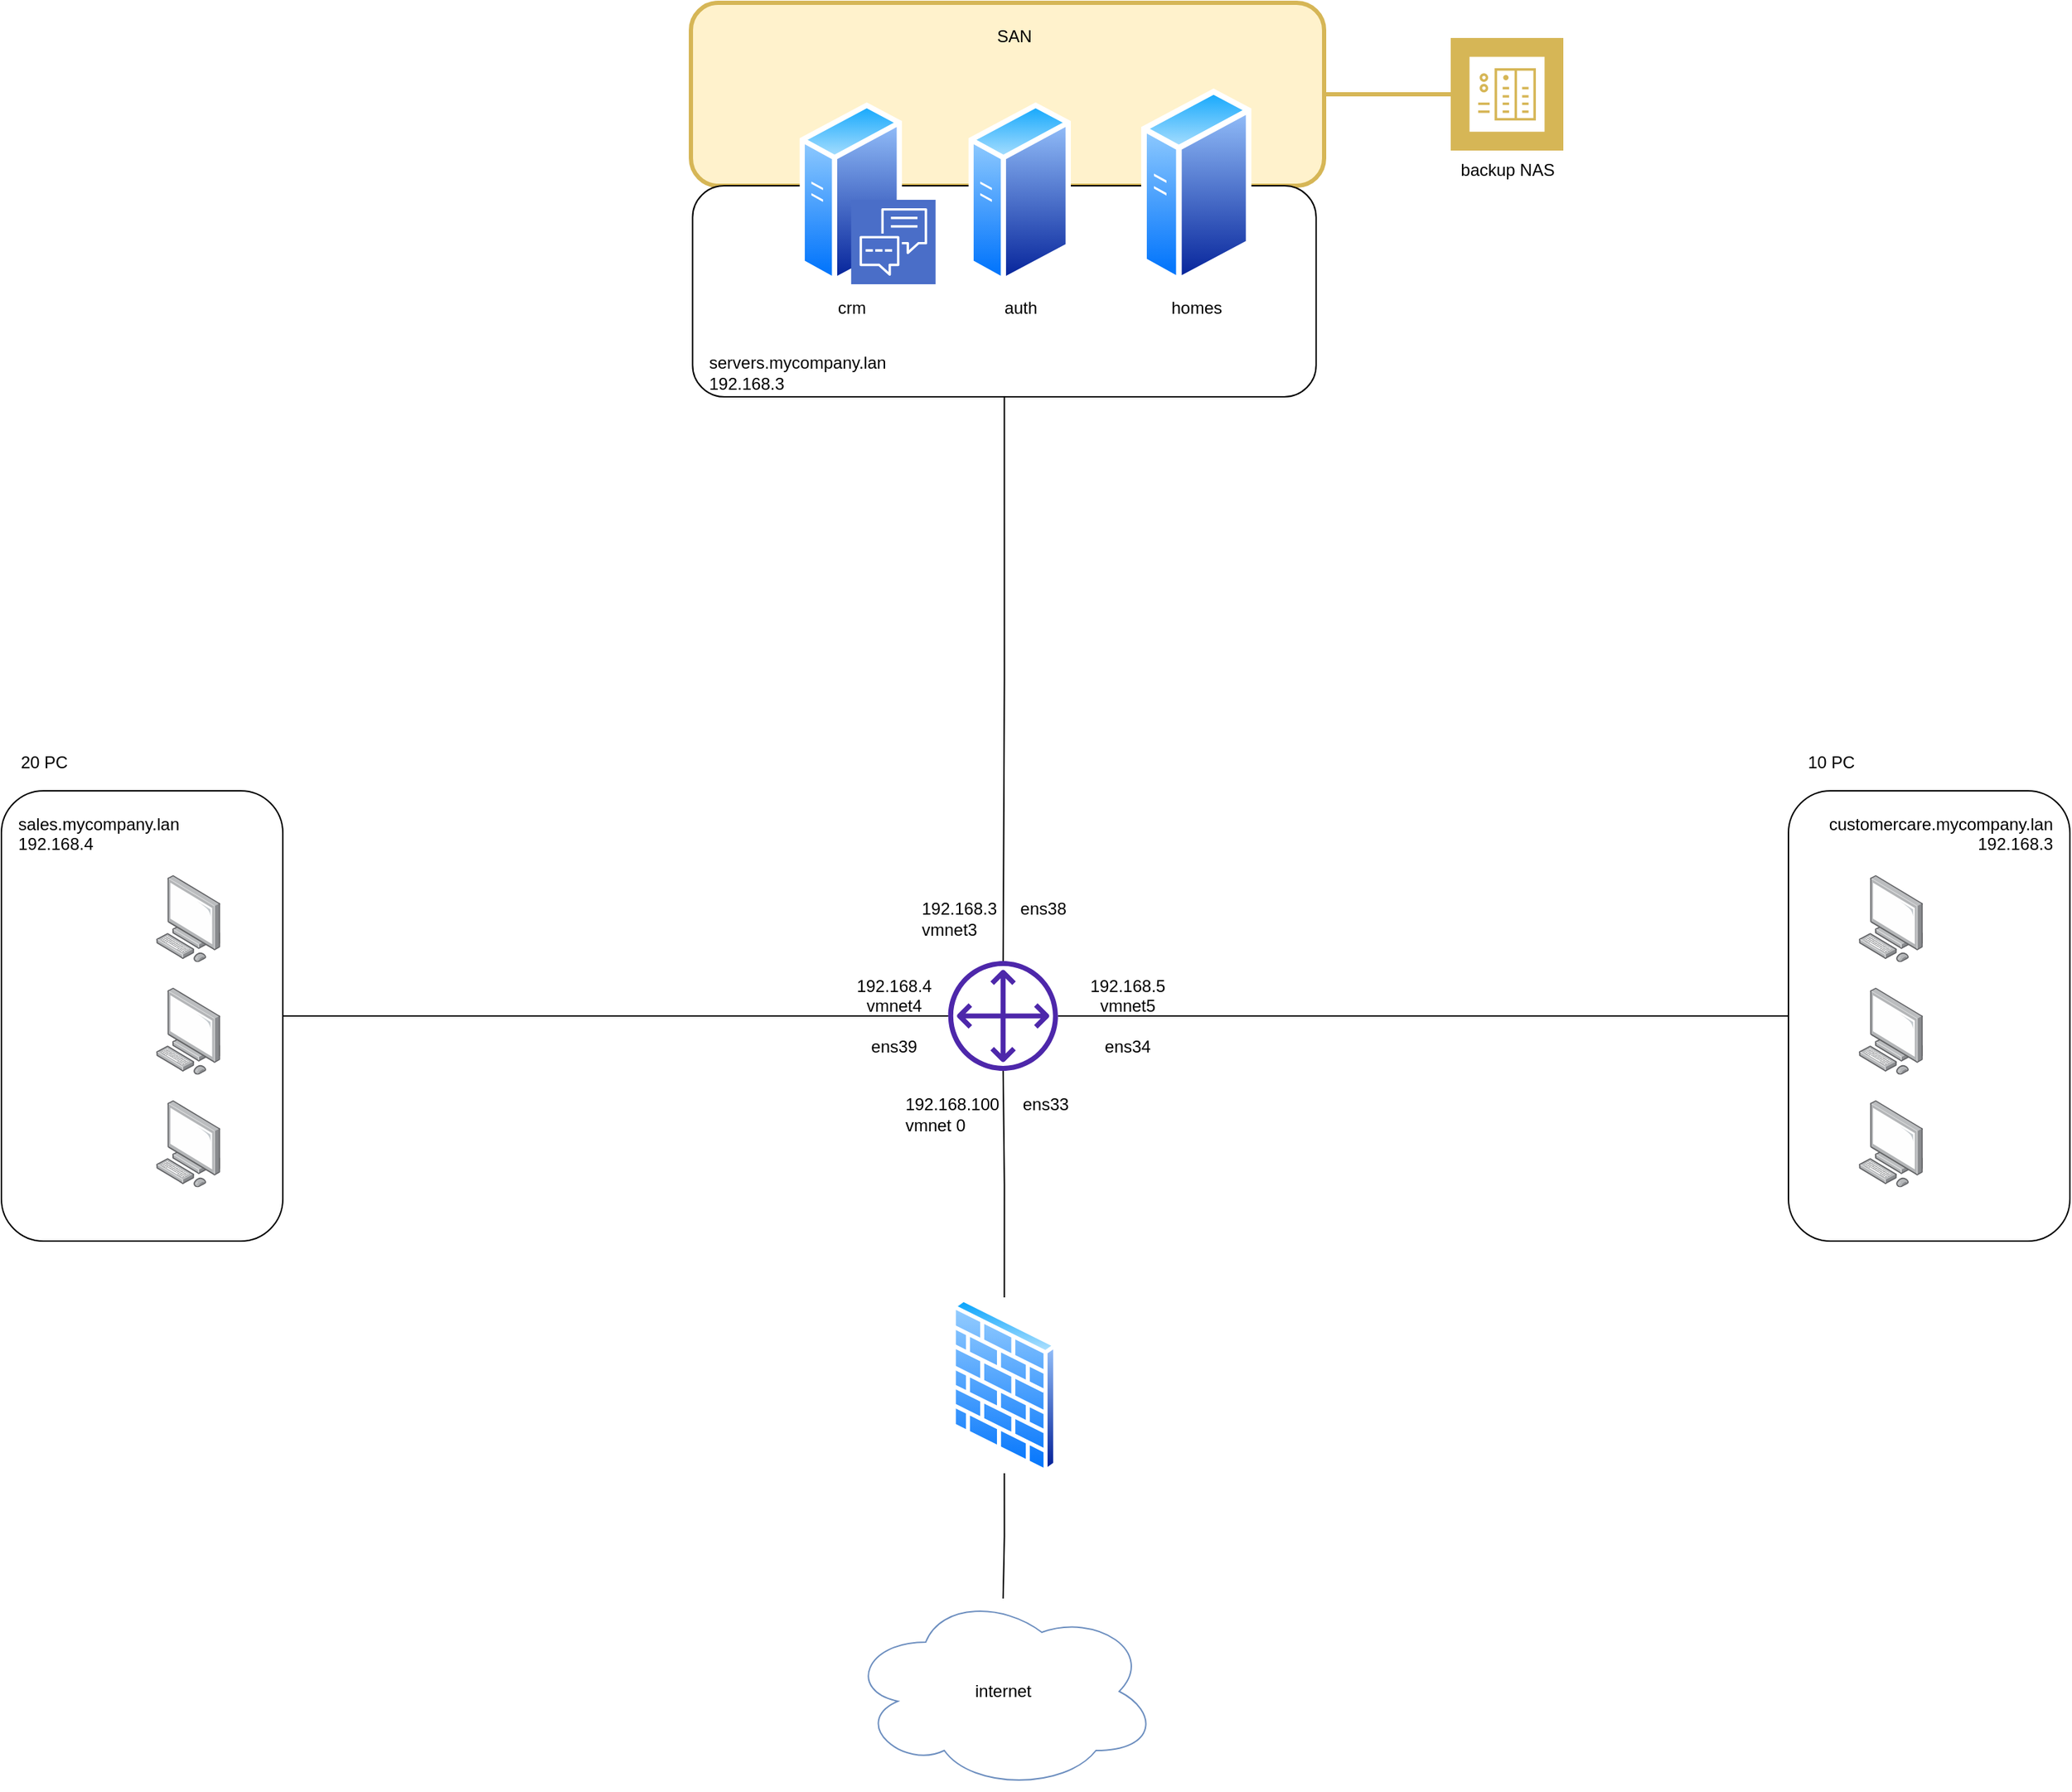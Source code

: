 <mxfile version="20.3.0" type="device"><diagram id="vC5q_rCFDmINp__hqZYc" name="Page-1"><mxGraphModel dx="1672" dy="2164" grid="1" gridSize="10" guides="1" tooltips="1" connect="1" arrows="1" fold="1" page="1" pageScale="1" pageWidth="850" pageHeight="1100" math="0" shadow="0"><root><mxCell id="0"/><mxCell id="1" parent="0"/><mxCell id="3EIEfq6k1n3s6qSAkzTQ-3" style="edgeStyle=orthogonalEdgeStyle;rounded=0;orthogonalLoop=1;jettySize=auto;html=1;exitX=1;exitY=0.5;exitDx=0;exitDy=0;fillColor=#fff2cc;strokeColor=#d6b656;endArrow=none;endFill=0;strokeWidth=3;" parent="1" source="p-JntuWEYcH3ZJLX__9I-55" target="3EIEfq6k1n3s6qSAkzTQ-2" edge="1"><mxGeometry relative="1" as="geometry"/></mxCell><mxCell id="p-JntuWEYcH3ZJLX__9I-55" value="SAN" style="rounded=1;whiteSpace=wrap;html=1;align=center;verticalAlign=top;spacingTop=10;spacingLeft=10;fillColor=#fff2cc;strokeColor=#d6b656;strokeWidth=3;" parent="1" vertex="1"><mxGeometry x="490" y="-70" width="450" height="130" as="geometry"/></mxCell><mxCell id="p-JntuWEYcH3ZJLX__9I-22" style="edgeStyle=orthogonalEdgeStyle;rounded=0;orthogonalLoop=1;jettySize=auto;html=1;exitX=0.5;exitY=1;exitDx=0;exitDy=0;endArrow=none;endFill=0;" parent="1" source="p-JntuWEYcH3ZJLX__9I-19" target="p-JntuWEYcH3ZJLX__9I-16" edge="1"><mxGeometry relative="1" as="geometry"/></mxCell><mxCell id="p-JntuWEYcH3ZJLX__9I-19" value="&lt;span style=&quot;text-align: center;&quot;&gt;servers.mycompany.lan&lt;br&gt;192.168.3&lt;/span&gt;" style="rounded=1;whiteSpace=wrap;html=1;align=left;verticalAlign=bottom;spacingTop=10;spacingLeft=10;" parent="1" vertex="1"><mxGeometry x="491.2" y="60" width="443.12" height="150" as="geometry"/></mxCell><mxCell id="p-JntuWEYcH3ZJLX__9I-18" style="edgeStyle=orthogonalEdgeStyle;rounded=0;orthogonalLoop=1;jettySize=auto;html=1;exitX=0;exitY=0.5;exitDx=0;exitDy=0;endArrow=none;endFill=0;" parent="1" source="p-JntuWEYcH3ZJLX__9I-9" target="p-JntuWEYcH3ZJLX__9I-16" edge="1"><mxGeometry relative="1" as="geometry"/></mxCell><mxCell id="p-JntuWEYcH3ZJLX__9I-9" value="customercare.mycompany.lan&lt;br&gt;&lt;span style=&quot;text-align: center;&quot;&gt;192.168.3&lt;/span&gt;" style="rounded=1;whiteSpace=wrap;html=1;align=right;verticalAlign=top;spacingTop=10;spacingLeft=10;spacingRight=10;" parent="1" vertex="1"><mxGeometry x="1270" y="490" width="200" height="320" as="geometry"/></mxCell><mxCell id="p-JntuWEYcH3ZJLX__9I-17" style="edgeStyle=orthogonalEdgeStyle;rounded=0;orthogonalLoop=1;jettySize=auto;html=1;exitX=1;exitY=0.5;exitDx=0;exitDy=0;endArrow=none;endFill=0;" parent="1" source="p-JntuWEYcH3ZJLX__9I-8" target="p-JntuWEYcH3ZJLX__9I-16" edge="1"><mxGeometry relative="1" as="geometry"/></mxCell><mxCell id="p-JntuWEYcH3ZJLX__9I-8" value="sales.mycompany.lan&lt;br&gt;&lt;span style=&quot;text-align: center;&quot;&gt;192.168.4&lt;/span&gt;" style="rounded=1;whiteSpace=wrap;html=1;align=left;verticalAlign=top;spacingTop=10;spacingLeft=10;" parent="1" vertex="1"><mxGeometry y="490" width="200" height="320" as="geometry"/></mxCell><mxCell id="p-JntuWEYcH3ZJLX__9I-2" value="" style="points=[];aspect=fixed;html=1;align=center;shadow=0;dashed=0;image;image=img/lib/allied_telesis/computer_and_terminals/Personal_Computer.svg;" parent="1" vertex="1"><mxGeometry x="110" y="550" width="45.6" height="61.8" as="geometry"/></mxCell><mxCell id="p-JntuWEYcH3ZJLX__9I-3" value="" style="points=[];aspect=fixed;html=1;align=center;shadow=0;dashed=0;image;image=img/lib/allied_telesis/computer_and_terminals/Personal_Computer.svg;" parent="1" vertex="1"><mxGeometry x="110" y="630" width="45.6" height="61.8" as="geometry"/></mxCell><mxCell id="p-JntuWEYcH3ZJLX__9I-4" value="" style="points=[];aspect=fixed;html=1;align=center;shadow=0;dashed=0;image;image=img/lib/allied_telesis/computer_and_terminals/Personal_Computer.svg;" parent="1" vertex="1"><mxGeometry x="110" y="710" width="45.6" height="61.8" as="geometry"/></mxCell><mxCell id="p-JntuWEYcH3ZJLX__9I-5" value="" style="points=[];aspect=fixed;html=1;align=center;shadow=0;dashed=0;image;image=img/lib/allied_telesis/computer_and_terminals/Personal_Computer.svg;" parent="1" vertex="1"><mxGeometry x="1320" y="550" width="45.6" height="61.8" as="geometry"/></mxCell><mxCell id="p-JntuWEYcH3ZJLX__9I-6" value="" style="points=[];aspect=fixed;html=1;align=center;shadow=0;dashed=0;image;image=img/lib/allied_telesis/computer_and_terminals/Personal_Computer.svg;" parent="1" vertex="1"><mxGeometry x="1320" y="630" width="45.6" height="61.8" as="geometry"/></mxCell><mxCell id="p-JntuWEYcH3ZJLX__9I-7" value="" style="points=[];aspect=fixed;html=1;align=center;shadow=0;dashed=0;image;image=img/lib/allied_telesis/computer_and_terminals/Personal_Computer.svg;" parent="1" vertex="1"><mxGeometry x="1320" y="710" width="45.6" height="61.8" as="geometry"/></mxCell><mxCell id="p-JntuWEYcH3ZJLX__9I-16" value="" style="sketch=0;outlineConnect=0;fontColor=#232F3E;gradientColor=none;fillColor=#4D27AA;strokeColor=none;dashed=0;verticalLabelPosition=bottom;verticalAlign=top;align=center;html=1;fontSize=12;fontStyle=0;aspect=fixed;pointerEvents=1;shape=mxgraph.aws4.customer_gateway;" parent="1" vertex="1"><mxGeometry x="672.88" y="611" width="78" height="78" as="geometry"/></mxCell><mxCell id="p-JntuWEYcH3ZJLX__9I-21" value="auth" style="aspect=fixed;perimeter=ellipsePerimeter;html=1;align=center;shadow=0;dashed=0;spacingTop=3;image;image=img/lib/active_directory/generic_server.svg;" parent="1" vertex="1"><mxGeometry x="687.2" width="72.8" height="130" as="geometry"/></mxCell><mxCell id="p-JntuWEYcH3ZJLX__9I-39" style="edgeStyle=orthogonalEdgeStyle;rounded=0;orthogonalLoop=1;jettySize=auto;html=1;exitX=0.5;exitY=0;exitDx=0;exitDy=0;endArrow=none;endFill=0;" parent="1" source="p-JntuWEYcH3ZJLX__9I-38" target="p-JntuWEYcH3ZJLX__9I-16" edge="1"><mxGeometry relative="1" as="geometry"/></mxCell><mxCell id="p-JntuWEYcH3ZJLX__9I-44" style="edgeStyle=orthogonalEdgeStyle;rounded=0;orthogonalLoop=1;jettySize=auto;html=1;exitX=0.5;exitY=1;exitDx=0;exitDy=0;entryX=0.4;entryY=0.1;entryDx=0;entryDy=0;entryPerimeter=0;endArrow=none;endFill=0;" parent="1" source="p-JntuWEYcH3ZJLX__9I-38" edge="1"><mxGeometry relative="1" as="geometry"><mxPoint x="711.88" y="1064" as="targetPoint"/></mxGeometry></mxCell><mxCell id="p-JntuWEYcH3ZJLX__9I-38" value="" style="aspect=fixed;perimeter=ellipsePerimeter;html=1;align=center;shadow=0;dashed=0;spacingTop=3;image;image=img/lib/active_directory/firewall.svg;strokeColor=#6C8EBF;fillColor=#6C8EBF;" parent="1" vertex="1"><mxGeometry x="674.63" y="850" width="76.25" height="125" as="geometry"/></mxCell><mxCell id="p-JntuWEYcH3ZJLX__9I-41" value="internet" style="ellipse;shape=cloud;whiteSpace=wrap;html=1;strokeColor=#6C8EBF;fillColor=default;" parent="1" vertex="1"><mxGeometry x="601.88" y="1060" width="220" height="140" as="geometry"/></mxCell><mxCell id="p-JntuWEYcH3ZJLX__9I-49" value="192.168.4&lt;br&gt;vmnet4&lt;br&gt;&lt;br&gt;ens39" style="text;html=1;align=center;verticalAlign=middle;resizable=0;points=[];autosize=1;strokeColor=none;fillColor=none;" parent="1" vertex="1"><mxGeometry x="593.88" y="615" width="80" height="70" as="geometry"/></mxCell><mxCell id="p-JntuWEYcH3ZJLX__9I-50" value="&lt;div style=&quot;text-align: left;&quot;&gt;&lt;span style=&quot;background-color: initial;&quot;&gt;192.168.3&amp;nbsp; &amp;nbsp; &amp;nbsp;ens38&lt;/span&gt;&lt;/div&gt;&lt;div style=&quot;text-align: left;&quot;&gt;&lt;span style=&quot;background-color: initial;&quot;&gt;vmnet3&lt;/span&gt;&lt;/div&gt;" style="text;html=1;align=center;verticalAlign=middle;resizable=0;points=[];autosize=1;strokeColor=none;fillColor=none;" parent="1" vertex="1"><mxGeometry x="640" y="560.9" width="130" height="40" as="geometry"/></mxCell><mxCell id="p-JntuWEYcH3ZJLX__9I-51" value="192.168.5&lt;br&gt;vmnet5&lt;br&gt;&lt;br&gt;ens34" style="text;html=1;align=center;verticalAlign=middle;resizable=0;points=[];autosize=1;strokeColor=none;fillColor=none;" parent="1" vertex="1"><mxGeometry x="760" y="615" width="80" height="70" as="geometry"/></mxCell><mxCell id="3EIEfq6k1n3s6qSAkzTQ-2" value="backup NAS" style="sketch=0;pointerEvents=1;shadow=0;dashed=0;html=1;strokeColor=#D6B656;fillColor=#D6B656;labelPosition=center;verticalLabelPosition=bottom;verticalAlign=top;align=center;outlineConnect=0;shape=mxgraph.veeam2.nas_backup;" parent="1" vertex="1"><mxGeometry x="1030" y="-45" width="80" height="80" as="geometry"/></mxCell><mxCell id="3EIEfq6k1n3s6qSAkzTQ-5" value="crm" style="aspect=fixed;perimeter=ellipsePerimeter;html=1;align=center;shadow=0;dashed=0;spacingTop=3;image;image=img/lib/active_directory/generic_server.svg;" parent="1" vertex="1"><mxGeometry x="567.2" width="72.8" height="130" as="geometry"/></mxCell><mxCell id="3EIEfq6k1n3s6qSAkzTQ-4" value="" style="sketch=0;points=[[0,0,0],[0.25,0,0],[0.5,0,0],[0.75,0,0],[1,0,0],[0,1,0],[0.25,1,0],[0.5,1,0],[0.75,1,0],[1,1,0],[0,0.25,0],[0,0.5,0],[0,0.75,0],[1,0.25,0],[1,0.5,0],[1,0.75,0]];outlineConnect=0;gradientDirection=north;fillColor=#4a6ec8;strokeColor=#FFFFFF;dashed=0;verticalLabelPosition=bottom;verticalAlign=top;align=center;html=1;fontSize=12;fontStyle=0;aspect=fixed;shape=mxgraph.aws4.resourceIcon;resIcon=mxgraph.aws4.customer_engagement;perimeterSpacing=1;" parent="1" vertex="1"><mxGeometry x="603.88" y="70" width="60" height="60" as="geometry"/></mxCell><mxCell id="3EIEfq6k1n3s6qSAkzTQ-6" value="&lt;div style=&quot;text-align: left;&quot;&gt;&lt;span style=&quot;background-color: initial;&quot;&gt;192.168.100&amp;nbsp; &amp;nbsp; &amp;nbsp;ens33&lt;/span&gt;&lt;/div&gt;&lt;div style=&quot;text-align: left;&quot;&gt;&lt;span style=&quot;background-color: initial;&quot;&gt;vmnet 0&lt;/span&gt;&lt;/div&gt;" style="text;html=1;align=center;verticalAlign=middle;resizable=0;points=[];autosize=1;strokeColor=none;fillColor=none;" parent="1" vertex="1"><mxGeometry x="630" y="700" width="140" height="40" as="geometry"/></mxCell><mxCell id="Zj7tk59MLYfrgCBynWRu-1" value="20 PC" style="text;html=1;align=center;verticalAlign=middle;resizable=0;points=[];autosize=1;strokeColor=none;fillColor=none;" vertex="1" parent="1"><mxGeometry y="455" width="60" height="30" as="geometry"/></mxCell><mxCell id="Zj7tk59MLYfrgCBynWRu-2" value="10 PC" style="text;html=1;align=center;verticalAlign=middle;resizable=0;points=[];autosize=1;strokeColor=none;fillColor=none;" vertex="1" parent="1"><mxGeometry x="1270" y="455" width="60" height="30" as="geometry"/></mxCell><mxCell id="p-JntuWEYcH3ZJLX__9I-11" value="homes" style="aspect=fixed;perimeter=ellipsePerimeter;html=1;align=center;shadow=0;dashed=0;spacingTop=3;image;image=img/lib/active_directory/generic_server.svg;" parent="1" vertex="1"><mxGeometry x="810" y="-10.0" width="78.4" height="140" as="geometry"/></mxCell></root></mxGraphModel></diagram></mxfile>
